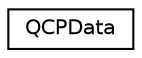 digraph "Graphical Class Hierarchy"
{
  edge [fontname="Helvetica",fontsize="10",labelfontname="Helvetica",labelfontsize="10"];
  node [fontname="Helvetica",fontsize="10",shape=record];
  rankdir="LR";
  Node0 [label="QCPData",height=0.2,width=0.4,color="black", fillcolor="white", style="filled",URL="$class_q_c_p_data.html",tooltip="Holds the data of one single data point for QCPGraph. "];
}
